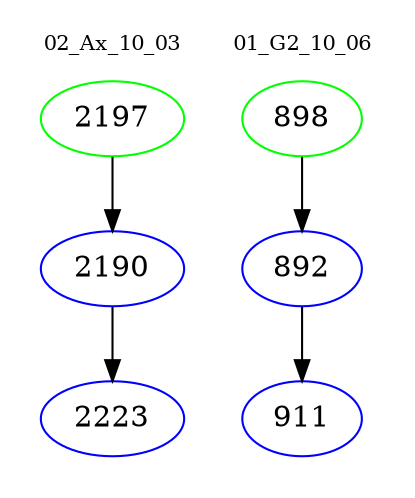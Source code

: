 digraph{
subgraph cluster_0 {
color = white
label = "02_Ax_10_03";
fontsize=10;
T0_2197 [label="2197", color="green"]
T0_2197 -> T0_2190 [color="black"]
T0_2190 [label="2190", color="blue"]
T0_2190 -> T0_2223 [color="black"]
T0_2223 [label="2223", color="blue"]
}
subgraph cluster_1 {
color = white
label = "01_G2_10_06";
fontsize=10;
T1_898 [label="898", color="green"]
T1_898 -> T1_892 [color="black"]
T1_892 [label="892", color="blue"]
T1_892 -> T1_911 [color="black"]
T1_911 [label="911", color="blue"]
}
}
